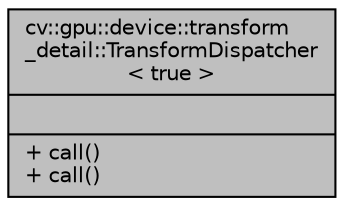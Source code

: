 digraph "cv::gpu::device::transform_detail::TransformDispatcher&lt; true &gt;"
{
 // LATEX_PDF_SIZE
  edge [fontname="Helvetica",fontsize="10",labelfontname="Helvetica",labelfontsize="10"];
  node [fontname="Helvetica",fontsize="10",shape=record];
  Node1 [label="{cv::gpu::device::transform\l_detail::TransformDispatcher\l\< true \>\n||+ call()\l+ call()\l}",height=0.2,width=0.4,color="black", fillcolor="grey75", style="filled", fontcolor="black",tooltip=" "];
}
